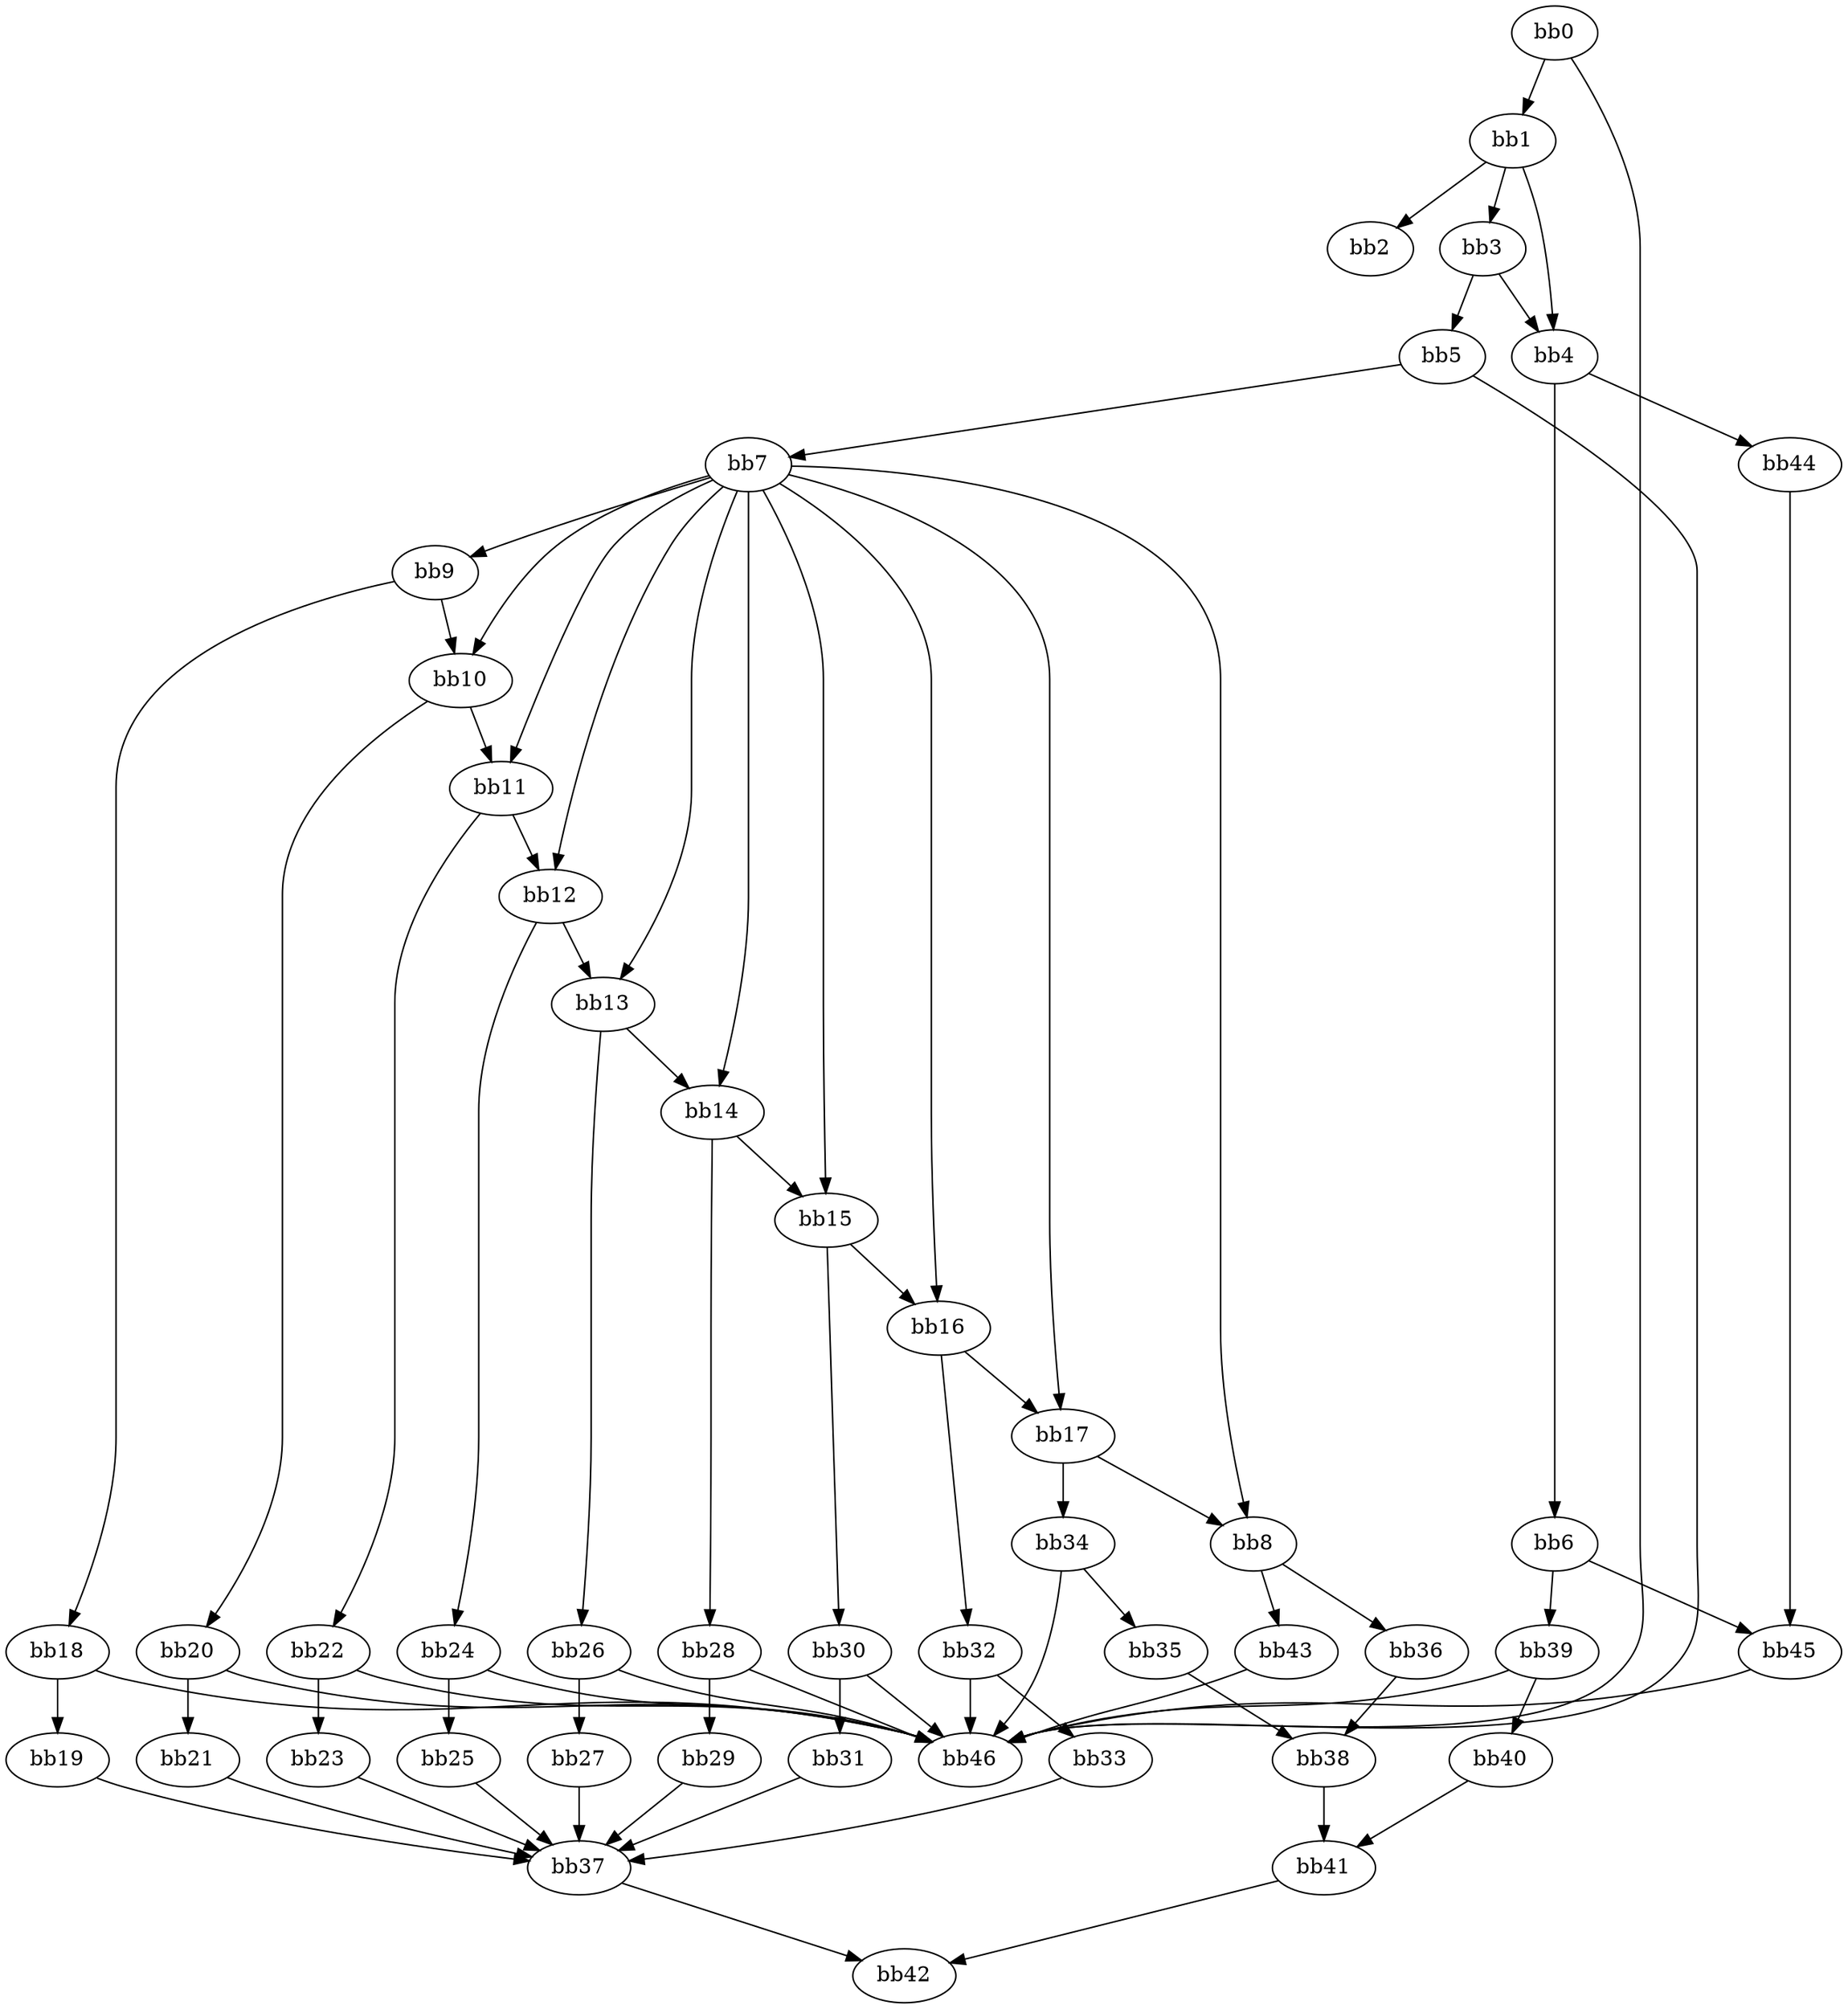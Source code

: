 digraph {
    0 [ label = "bb0\l" ]
    1 [ label = "bb1\l" ]
    2 [ label = "bb2\l" ]
    3 [ label = "bb3\l" ]
    4 [ label = "bb4\l" ]
    5 [ label = "bb5\l" ]
    6 [ label = "bb6\l" ]
    7 [ label = "bb7\l" ]
    8 [ label = "bb8\l" ]
    9 [ label = "bb9\l" ]
    10 [ label = "bb10\l" ]
    11 [ label = "bb11\l" ]
    12 [ label = "bb12\l" ]
    13 [ label = "bb13\l" ]
    14 [ label = "bb14\l" ]
    15 [ label = "bb15\l" ]
    16 [ label = "bb16\l" ]
    17 [ label = "bb17\l" ]
    18 [ label = "bb18\l" ]
    19 [ label = "bb19\l" ]
    20 [ label = "bb20\l" ]
    21 [ label = "bb21\l" ]
    22 [ label = "bb22\l" ]
    23 [ label = "bb23\l" ]
    24 [ label = "bb24\l" ]
    25 [ label = "bb25\l" ]
    26 [ label = "bb26\l" ]
    27 [ label = "bb27\l" ]
    28 [ label = "bb28\l" ]
    29 [ label = "bb29\l" ]
    30 [ label = "bb30\l" ]
    31 [ label = "bb31\l" ]
    32 [ label = "bb32\l" ]
    33 [ label = "bb33\l" ]
    34 [ label = "bb34\l" ]
    35 [ label = "bb35\l" ]
    36 [ label = "bb36\l" ]
    37 [ label = "bb37\l" ]
    38 [ label = "bb38\l" ]
    39 [ label = "bb39\l" ]
    40 [ label = "bb40\l" ]
    41 [ label = "bb41\l" ]
    42 [ label = "bb42\l" ]
    43 [ label = "bb43\l" ]
    44 [ label = "bb44\l" ]
    45 [ label = "bb45\l" ]
    46 [ label = "bb46\l" ]
    0 -> 1 [ ]
    0 -> 46 [ ]
    1 -> 2 [ ]
    1 -> 3 [ ]
    1 -> 4 [ ]
    3 -> 4 [ ]
    3 -> 5 [ ]
    4 -> 6 [ ]
    4 -> 44 [ ]
    5 -> 7 [ ]
    5 -> 46 [ ]
    6 -> 39 [ ]
    6 -> 45 [ ]
    7 -> 8 [ ]
    7 -> 9 [ ]
    7 -> 10 [ ]
    7 -> 11 [ ]
    7 -> 12 [ ]
    7 -> 13 [ ]
    7 -> 14 [ ]
    7 -> 15 [ ]
    7 -> 16 [ ]
    7 -> 17 [ ]
    8 -> 36 [ ]
    8 -> 43 [ ]
    9 -> 10 [ ]
    9 -> 18 [ ]
    10 -> 11 [ ]
    10 -> 20 [ ]
    11 -> 12 [ ]
    11 -> 22 [ ]
    12 -> 13 [ ]
    12 -> 24 [ ]
    13 -> 14 [ ]
    13 -> 26 [ ]
    14 -> 15 [ ]
    14 -> 28 [ ]
    15 -> 16 [ ]
    15 -> 30 [ ]
    16 -> 17 [ ]
    16 -> 32 [ ]
    17 -> 8 [ ]
    17 -> 34 [ ]
    18 -> 19 [ ]
    18 -> 46 [ ]
    19 -> 37 [ ]
    20 -> 21 [ ]
    20 -> 46 [ ]
    21 -> 37 [ ]
    22 -> 23 [ ]
    22 -> 46 [ ]
    23 -> 37 [ ]
    24 -> 25 [ ]
    24 -> 46 [ ]
    25 -> 37 [ ]
    26 -> 27 [ ]
    26 -> 46 [ ]
    27 -> 37 [ ]
    28 -> 29 [ ]
    28 -> 46 [ ]
    29 -> 37 [ ]
    30 -> 31 [ ]
    30 -> 46 [ ]
    31 -> 37 [ ]
    32 -> 33 [ ]
    32 -> 46 [ ]
    33 -> 37 [ ]
    34 -> 35 [ ]
    34 -> 46 [ ]
    35 -> 38 [ ]
    36 -> 38 [ ]
    37 -> 42 [ ]
    38 -> 41 [ ]
    39 -> 40 [ ]
    39 -> 46 [ ]
    40 -> 41 [ ]
    41 -> 42 [ ]
    43 -> 46 [ ]
    44 -> 45 [ ]
    45 -> 46 [ ]
}

